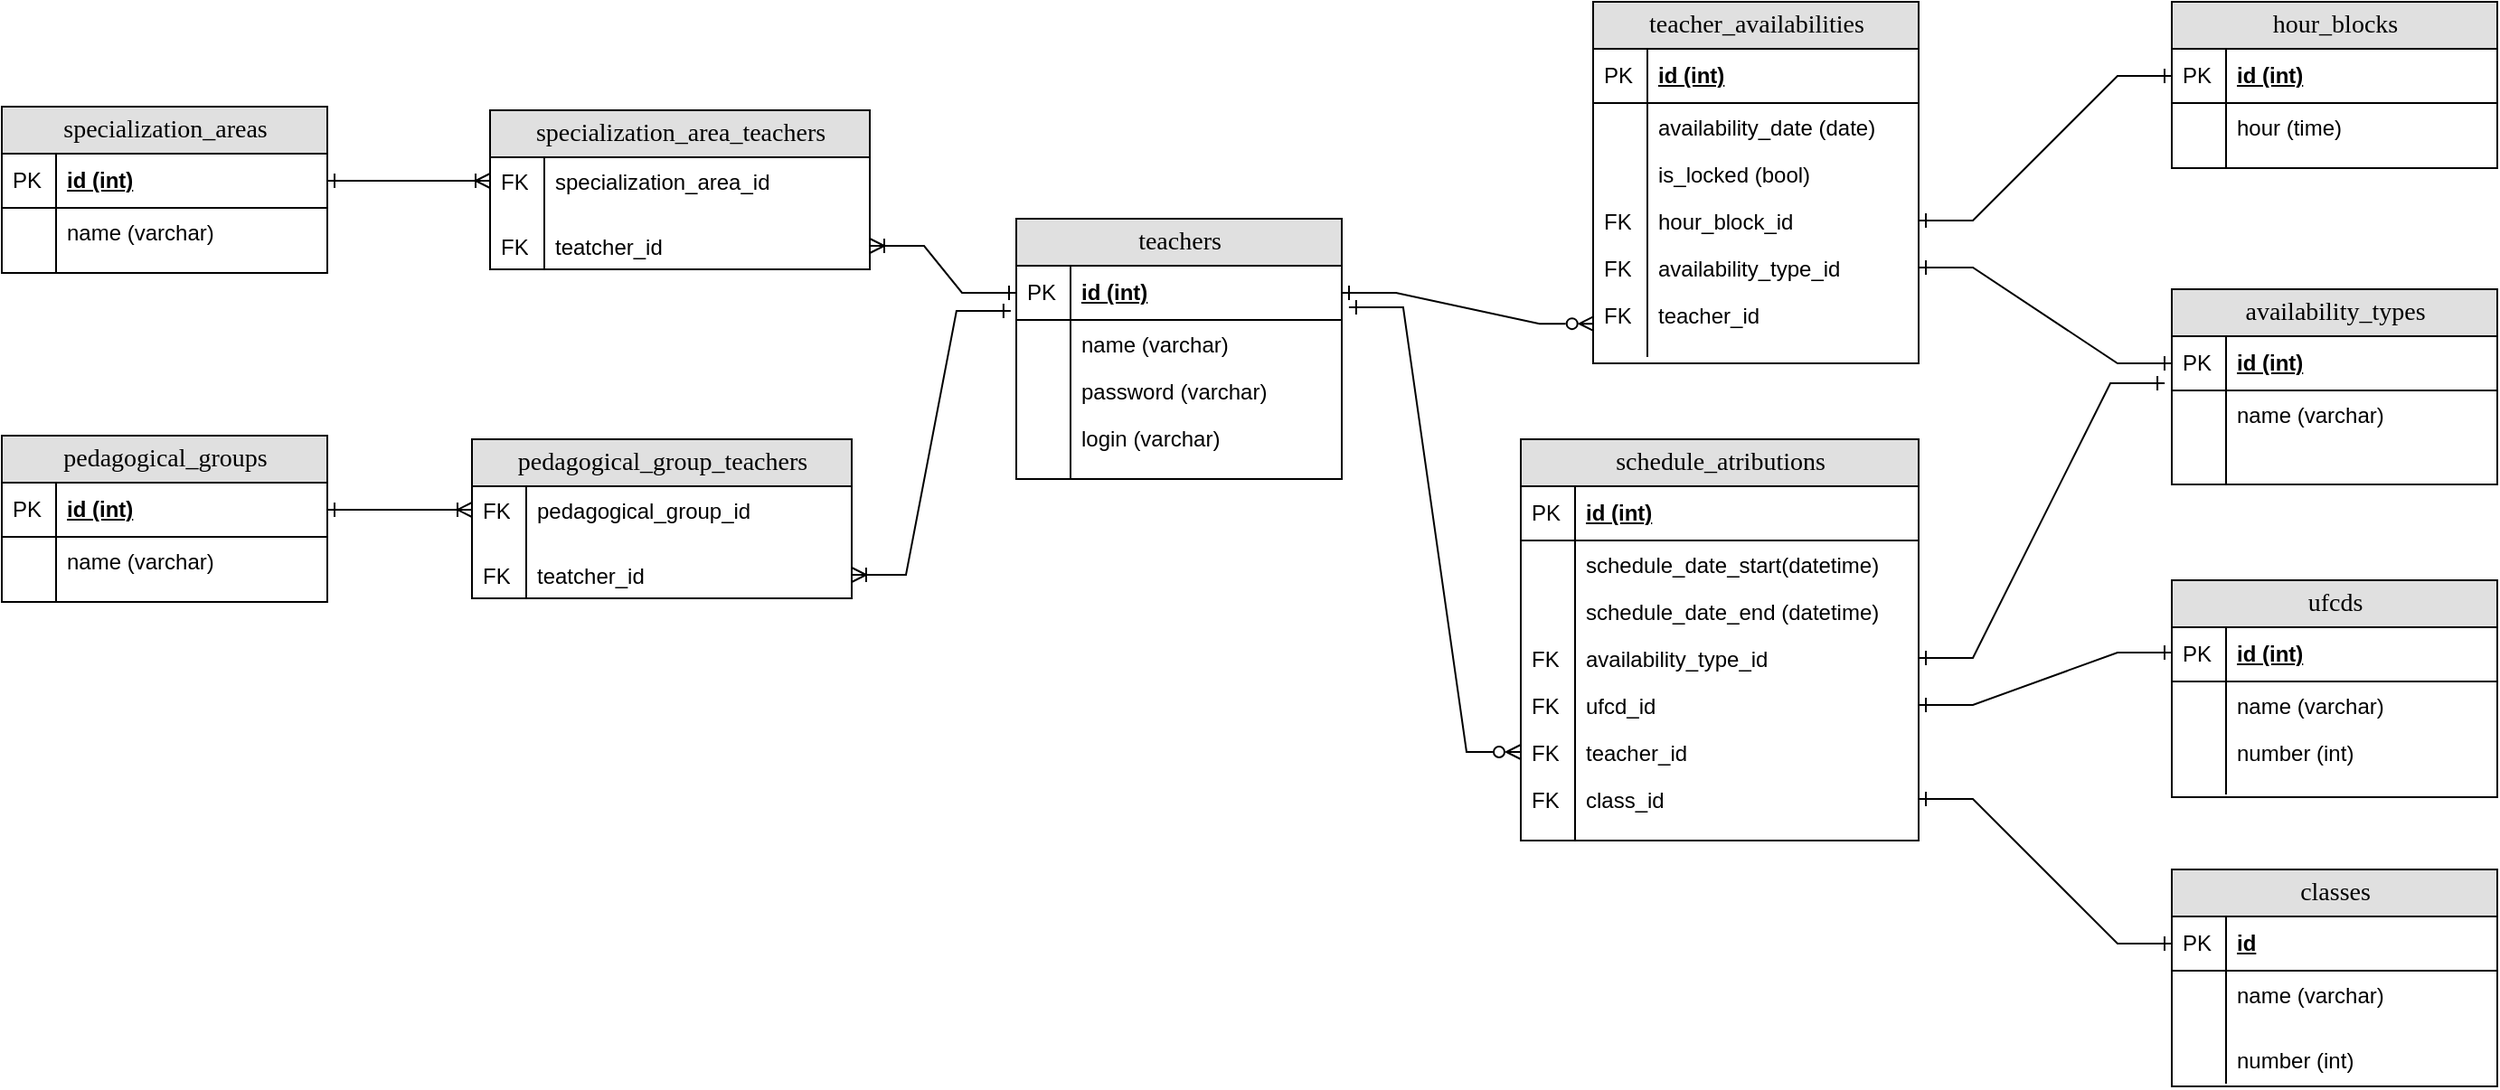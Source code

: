 <mxfile version="21.6.6" type="device">
  <diagram name="Page-1" id="e56a1550-8fbb-45ad-956c-1786394a9013">
    <mxGraphModel dx="1690" dy="921" grid="1" gridSize="10" guides="1" tooltips="1" connect="1" arrows="1" fold="1" page="1" pageScale="1" pageWidth="1100" pageHeight="850" background="none" math="0" shadow="0">
      <root>
        <mxCell id="0" />
        <mxCell id="1" parent="0" />
        <mxCell id="2e49270ec7c68f3f-80" value="teachers" style="swimlane;html=1;fontStyle=0;childLayout=stackLayout;horizontal=1;startSize=26;fillColor=#e0e0e0;horizontalStack=0;resizeParent=1;resizeLast=0;collapsible=1;marginBottom=0;swimlaneFillColor=#ffffff;align=center;rounded=0;shadow=0;comic=0;labelBackgroundColor=none;strokeWidth=1;fontFamily=Verdana;fontSize=14" parent="1" vertex="1">
          <mxGeometry x="601" y="160" width="180" height="144" as="geometry" />
        </mxCell>
        <mxCell id="2e49270ec7c68f3f-81" value="id  (int)" style="shape=partialRectangle;top=0;left=0;right=0;bottom=1;html=1;align=left;verticalAlign=middle;fillColor=none;spacingLeft=34;spacingRight=4;whiteSpace=wrap;overflow=hidden;rotatable=0;points=[[0,0.5],[1,0.5]];portConstraint=eastwest;dropTarget=0;fontStyle=5;" parent="2e49270ec7c68f3f-80" vertex="1">
          <mxGeometry y="26" width="180" height="30" as="geometry" />
        </mxCell>
        <mxCell id="2e49270ec7c68f3f-82" value="PK" style="shape=partialRectangle;top=0;left=0;bottom=0;html=1;fillColor=none;align=left;verticalAlign=middle;spacingLeft=4;spacingRight=4;whiteSpace=wrap;overflow=hidden;rotatable=0;points=[];portConstraint=eastwest;part=1;" parent="2e49270ec7c68f3f-81" vertex="1" connectable="0">
          <mxGeometry width="30" height="30" as="geometry" />
        </mxCell>
        <mxCell id="2e49270ec7c68f3f-83" value="name (varchar)" style="shape=partialRectangle;top=0;left=0;right=0;bottom=0;html=1;align=left;verticalAlign=top;fillColor=none;spacingLeft=34;spacingRight=4;whiteSpace=wrap;overflow=hidden;rotatable=0;points=[[0,0.5],[1,0.5]];portConstraint=eastwest;dropTarget=0;" parent="2e49270ec7c68f3f-80" vertex="1">
          <mxGeometry y="56" width="180" height="26" as="geometry" />
        </mxCell>
        <mxCell id="2e49270ec7c68f3f-84" value="" style="shape=partialRectangle;top=0;left=0;bottom=0;html=1;fillColor=none;align=left;verticalAlign=top;spacingLeft=4;spacingRight=4;whiteSpace=wrap;overflow=hidden;rotatable=0;points=[];portConstraint=eastwest;part=1;" parent="2e49270ec7c68f3f-83" vertex="1" connectable="0">
          <mxGeometry width="30" height="26" as="geometry" />
        </mxCell>
        <mxCell id="g3apoFvh84sOGvdVIPCL-2" value="password (varchar)" style="shape=partialRectangle;top=0;left=0;right=0;bottom=0;html=1;align=left;verticalAlign=top;fillColor=none;spacingLeft=34;spacingRight=4;whiteSpace=wrap;overflow=hidden;rotatable=0;points=[[0,0.5],[1,0.5]];portConstraint=eastwest;dropTarget=0;" parent="2e49270ec7c68f3f-80" vertex="1">
          <mxGeometry y="82" width="180" height="26" as="geometry" />
        </mxCell>
        <mxCell id="g3apoFvh84sOGvdVIPCL-3" value="" style="shape=partialRectangle;top=0;left=0;bottom=0;html=1;fillColor=none;align=left;verticalAlign=top;spacingLeft=4;spacingRight=4;whiteSpace=wrap;overflow=hidden;rotatable=0;points=[];portConstraint=eastwest;part=1;" parent="g3apoFvh84sOGvdVIPCL-2" vertex="1" connectable="0">
          <mxGeometry width="30" height="26" as="geometry" />
        </mxCell>
        <mxCell id="g3apoFvh84sOGvdVIPCL-47" value="login (varchar)" style="shape=partialRectangle;top=0;left=0;right=0;bottom=0;html=1;align=left;verticalAlign=top;fillColor=none;spacingLeft=34;spacingRight=4;whiteSpace=wrap;overflow=hidden;rotatable=0;points=[[0,0.5],[1,0.5]];portConstraint=eastwest;dropTarget=0;" parent="2e49270ec7c68f3f-80" vertex="1">
          <mxGeometry y="108" width="180" height="26" as="geometry" />
        </mxCell>
        <mxCell id="g3apoFvh84sOGvdVIPCL-48" value="" style="shape=partialRectangle;top=0;left=0;bottom=0;html=1;fillColor=none;align=left;verticalAlign=top;spacingLeft=4;spacingRight=4;whiteSpace=wrap;overflow=hidden;rotatable=0;points=[];portConstraint=eastwest;part=1;" parent="g3apoFvh84sOGvdVIPCL-47" vertex="1" connectable="0">
          <mxGeometry width="30" height="26" as="geometry" />
        </mxCell>
        <mxCell id="2e49270ec7c68f3f-89" value="" style="shape=partialRectangle;top=0;left=0;right=0;bottom=0;html=1;align=left;verticalAlign=top;fillColor=none;spacingLeft=34;spacingRight=4;whiteSpace=wrap;overflow=hidden;rotatable=0;points=[[0,0.5],[1,0.5]];portConstraint=eastwest;dropTarget=0;" parent="2e49270ec7c68f3f-80" vertex="1">
          <mxGeometry y="134" width="180" height="10" as="geometry" />
        </mxCell>
        <mxCell id="2e49270ec7c68f3f-90" value="" style="shape=partialRectangle;top=0;left=0;bottom=0;html=1;fillColor=none;align=left;verticalAlign=top;spacingLeft=4;spacingRight=4;whiteSpace=wrap;overflow=hidden;rotatable=0;points=[];portConstraint=eastwest;part=1;" parent="2e49270ec7c68f3f-89" vertex="1" connectable="0">
          <mxGeometry width="30" height="10" as="geometry" />
        </mxCell>
        <mxCell id="g3apoFvh84sOGvdVIPCL-6" value="specialization_areas" style="swimlane;html=1;fontStyle=0;childLayout=stackLayout;horizontal=1;startSize=26;fillColor=#e0e0e0;horizontalStack=0;resizeParent=1;resizeLast=0;collapsible=1;marginBottom=0;swimlaneFillColor=#ffffff;align=center;rounded=0;shadow=0;comic=0;labelBackgroundColor=none;strokeWidth=1;fontFamily=Verdana;fontSize=14" parent="1" vertex="1">
          <mxGeometry x="40" y="98" width="180" height="92" as="geometry" />
        </mxCell>
        <mxCell id="g3apoFvh84sOGvdVIPCL-7" value="id (int)" style="shape=partialRectangle;top=0;left=0;right=0;bottom=1;html=1;align=left;verticalAlign=middle;fillColor=none;spacingLeft=34;spacingRight=4;whiteSpace=wrap;overflow=hidden;rotatable=0;points=[[0,0.5],[1,0.5]];portConstraint=eastwest;dropTarget=0;fontStyle=5;" parent="g3apoFvh84sOGvdVIPCL-6" vertex="1">
          <mxGeometry y="26" width="180" height="30" as="geometry" />
        </mxCell>
        <mxCell id="g3apoFvh84sOGvdVIPCL-8" value="PK" style="shape=partialRectangle;top=0;left=0;bottom=0;html=1;fillColor=none;align=left;verticalAlign=middle;spacingLeft=4;spacingRight=4;whiteSpace=wrap;overflow=hidden;rotatable=0;points=[];portConstraint=eastwest;part=1;" parent="g3apoFvh84sOGvdVIPCL-7" vertex="1" connectable="0">
          <mxGeometry width="30" height="30" as="geometry" />
        </mxCell>
        <mxCell id="g3apoFvh84sOGvdVIPCL-9" value="name (varchar)" style="shape=partialRectangle;top=0;left=0;right=0;bottom=0;html=1;align=left;verticalAlign=top;fillColor=none;spacingLeft=34;spacingRight=4;whiteSpace=wrap;overflow=hidden;rotatable=0;points=[[0,0.5],[1,0.5]];portConstraint=eastwest;dropTarget=0;" parent="g3apoFvh84sOGvdVIPCL-6" vertex="1">
          <mxGeometry y="56" width="180" height="26" as="geometry" />
        </mxCell>
        <mxCell id="g3apoFvh84sOGvdVIPCL-10" value="" style="shape=partialRectangle;top=0;left=0;bottom=0;html=1;fillColor=none;align=left;verticalAlign=top;spacingLeft=4;spacingRight=4;whiteSpace=wrap;overflow=hidden;rotatable=0;points=[];portConstraint=eastwest;part=1;" parent="g3apoFvh84sOGvdVIPCL-9" vertex="1" connectable="0">
          <mxGeometry width="30" height="26" as="geometry" />
        </mxCell>
        <mxCell id="g3apoFvh84sOGvdVIPCL-19" value="" style="shape=partialRectangle;top=0;left=0;right=0;bottom=0;html=1;align=left;verticalAlign=top;fillColor=none;spacingLeft=34;spacingRight=4;whiteSpace=wrap;overflow=hidden;rotatable=0;points=[[0,0.5],[1,0.5]];portConstraint=eastwest;dropTarget=0;" parent="g3apoFvh84sOGvdVIPCL-6" vertex="1">
          <mxGeometry y="82" width="180" height="10" as="geometry" />
        </mxCell>
        <mxCell id="g3apoFvh84sOGvdVIPCL-20" value="" style="shape=partialRectangle;top=0;left=0;bottom=0;html=1;fillColor=none;align=left;verticalAlign=top;spacingLeft=4;spacingRight=4;whiteSpace=wrap;overflow=hidden;rotatable=0;points=[];portConstraint=eastwest;part=1;" parent="g3apoFvh84sOGvdVIPCL-19" vertex="1" connectable="0">
          <mxGeometry width="30" height="10" as="geometry" />
        </mxCell>
        <mxCell id="g3apoFvh84sOGvdVIPCL-21" value="pedagogical_groups" style="swimlane;html=1;fontStyle=0;childLayout=stackLayout;horizontal=1;startSize=26;fillColor=#e0e0e0;horizontalStack=0;resizeParent=1;resizeLast=0;collapsible=1;marginBottom=0;swimlaneFillColor=#ffffff;align=center;rounded=0;shadow=0;comic=0;labelBackgroundColor=none;strokeWidth=1;fontFamily=Verdana;fontSize=14" parent="1" vertex="1">
          <mxGeometry x="40" y="280" width="180" height="92" as="geometry" />
        </mxCell>
        <mxCell id="JvQo9l5XibrBNOAun_qh-8" value="id (int)" style="shape=partialRectangle;top=0;left=0;right=0;bottom=1;html=1;align=left;verticalAlign=middle;fillColor=none;spacingLeft=34;spacingRight=4;whiteSpace=wrap;overflow=hidden;rotatable=0;points=[[0,0.5],[1,0.5]];portConstraint=eastwest;dropTarget=0;fontStyle=5;" vertex="1" parent="g3apoFvh84sOGvdVIPCL-21">
          <mxGeometry y="26" width="180" height="30" as="geometry" />
        </mxCell>
        <mxCell id="JvQo9l5XibrBNOAun_qh-9" value="PK" style="shape=partialRectangle;top=0;left=0;bottom=0;html=1;fillColor=none;align=left;verticalAlign=middle;spacingLeft=4;spacingRight=4;whiteSpace=wrap;overflow=hidden;rotatable=0;points=[];portConstraint=eastwest;part=1;" vertex="1" connectable="0" parent="JvQo9l5XibrBNOAun_qh-8">
          <mxGeometry width="30" height="30" as="geometry" />
        </mxCell>
        <mxCell id="g3apoFvh84sOGvdVIPCL-24" value="name (varchar)" style="shape=partialRectangle;top=0;left=0;right=0;bottom=0;html=1;align=left;verticalAlign=top;fillColor=none;spacingLeft=34;spacingRight=4;whiteSpace=wrap;overflow=hidden;rotatable=0;points=[[0,0.5],[1,0.5]];portConstraint=eastwest;dropTarget=0;" parent="g3apoFvh84sOGvdVIPCL-21" vertex="1">
          <mxGeometry y="56" width="180" height="26" as="geometry" />
        </mxCell>
        <mxCell id="g3apoFvh84sOGvdVIPCL-25" value="" style="shape=partialRectangle;top=0;left=0;bottom=0;html=1;fillColor=none;align=left;verticalAlign=top;spacingLeft=4;spacingRight=4;whiteSpace=wrap;overflow=hidden;rotatable=0;points=[];portConstraint=eastwest;part=1;" parent="g3apoFvh84sOGvdVIPCL-24" vertex="1" connectable="0">
          <mxGeometry width="30" height="26" as="geometry" />
        </mxCell>
        <mxCell id="g3apoFvh84sOGvdVIPCL-26" value="" style="shape=partialRectangle;top=0;left=0;right=0;bottom=0;html=1;align=left;verticalAlign=top;fillColor=none;spacingLeft=34;spacingRight=4;whiteSpace=wrap;overflow=hidden;rotatable=0;points=[[0,0.5],[1,0.5]];portConstraint=eastwest;dropTarget=0;" parent="g3apoFvh84sOGvdVIPCL-21" vertex="1">
          <mxGeometry y="82" width="180" height="10" as="geometry" />
        </mxCell>
        <mxCell id="g3apoFvh84sOGvdVIPCL-27" value="" style="shape=partialRectangle;top=0;left=0;bottom=0;html=1;fillColor=none;align=left;verticalAlign=top;spacingLeft=4;spacingRight=4;whiteSpace=wrap;overflow=hidden;rotatable=0;points=[];portConstraint=eastwest;part=1;" parent="g3apoFvh84sOGvdVIPCL-26" vertex="1" connectable="0">
          <mxGeometry width="30" height="10" as="geometry" />
        </mxCell>
        <mxCell id="g3apoFvh84sOGvdVIPCL-28" value="&lt;div&gt;specialization_area_teachers&lt;/div&gt;" style="swimlane;html=1;fontStyle=0;childLayout=stackLayout;horizontal=1;startSize=26;fillColor=#e0e0e0;horizontalStack=0;resizeParent=1;resizeLast=0;collapsible=1;marginBottom=0;swimlaneFillColor=#ffffff;align=center;rounded=0;shadow=0;comic=0;labelBackgroundColor=none;strokeWidth=1;fontFamily=Verdana;fontSize=14" parent="1" vertex="1">
          <mxGeometry x="310" y="100" width="210" height="88" as="geometry" />
        </mxCell>
        <mxCell id="g3apoFvh84sOGvdVIPCL-31" value="specialization_area_id" style="shape=partialRectangle;top=0;left=0;right=0;bottom=0;html=1;align=left;verticalAlign=top;fillColor=none;spacingLeft=34;spacingRight=4;whiteSpace=wrap;overflow=hidden;rotatable=0;points=[[0,0.5],[1,0.5]];portConstraint=eastwest;dropTarget=0;" parent="g3apoFvh84sOGvdVIPCL-28" vertex="1">
          <mxGeometry y="26" width="210" height="26" as="geometry" />
        </mxCell>
        <mxCell id="g3apoFvh84sOGvdVIPCL-32" value="FK" style="shape=partialRectangle;top=0;left=0;bottom=0;html=1;fillColor=none;align=left;verticalAlign=top;spacingLeft=4;spacingRight=4;whiteSpace=wrap;overflow=hidden;rotatable=0;points=[];portConstraint=eastwest;part=1;" parent="g3apoFvh84sOGvdVIPCL-31" vertex="1" connectable="0">
          <mxGeometry width="30" height="26" as="geometry" />
        </mxCell>
        <mxCell id="g3apoFvh84sOGvdVIPCL-33" value="" style="shape=partialRectangle;top=0;left=0;right=0;bottom=0;html=1;align=left;verticalAlign=top;fillColor=none;spacingLeft=34;spacingRight=4;whiteSpace=wrap;overflow=hidden;rotatable=0;points=[[0,0.5],[1,0.5]];portConstraint=eastwest;dropTarget=0;" parent="g3apoFvh84sOGvdVIPCL-28" vertex="1">
          <mxGeometry y="52" width="210" height="10" as="geometry" />
        </mxCell>
        <mxCell id="g3apoFvh84sOGvdVIPCL-34" value="" style="shape=partialRectangle;top=0;left=0;bottom=0;html=1;fillColor=none;align=left;verticalAlign=top;spacingLeft=4;spacingRight=4;whiteSpace=wrap;overflow=hidden;rotatable=0;points=[];portConstraint=eastwest;part=1;" parent="g3apoFvh84sOGvdVIPCL-33" vertex="1" connectable="0">
          <mxGeometry width="30" height="10" as="geometry" />
        </mxCell>
        <mxCell id="g3apoFvh84sOGvdVIPCL-35" value="teatcher_id" style="shape=partialRectangle;top=0;left=0;right=0;bottom=0;html=1;align=left;verticalAlign=top;fillColor=none;spacingLeft=34;spacingRight=4;whiteSpace=wrap;overflow=hidden;rotatable=0;points=[[0,0.5],[1,0.5]];portConstraint=eastwest;dropTarget=0;" parent="g3apoFvh84sOGvdVIPCL-28" vertex="1">
          <mxGeometry y="62" width="210" height="26" as="geometry" />
        </mxCell>
        <mxCell id="g3apoFvh84sOGvdVIPCL-36" value="FK" style="shape=partialRectangle;top=0;left=0;bottom=0;html=1;fillColor=none;align=left;verticalAlign=top;spacingLeft=4;spacingRight=4;whiteSpace=wrap;overflow=hidden;rotatable=0;points=[];portConstraint=eastwest;part=1;" parent="g3apoFvh84sOGvdVIPCL-35" vertex="1" connectable="0">
          <mxGeometry width="30" height="26" as="geometry" />
        </mxCell>
        <mxCell id="g3apoFvh84sOGvdVIPCL-37" value="pedagogical_group_teachers" style="swimlane;html=1;fontStyle=0;childLayout=stackLayout;horizontal=1;startSize=26;fillColor=#e0e0e0;horizontalStack=0;resizeParent=1;resizeLast=0;collapsible=1;marginBottom=0;swimlaneFillColor=#ffffff;align=center;rounded=0;shadow=0;comic=0;labelBackgroundColor=none;strokeWidth=1;fontFamily=Verdana;fontSize=14" parent="1" vertex="1">
          <mxGeometry x="300" y="282" width="210" height="88" as="geometry" />
        </mxCell>
        <mxCell id="g3apoFvh84sOGvdVIPCL-38" value="pedagogical_group_id" style="shape=partialRectangle;top=0;left=0;right=0;bottom=0;html=1;align=left;verticalAlign=top;fillColor=none;spacingLeft=34;spacingRight=4;whiteSpace=wrap;overflow=hidden;rotatable=0;points=[[0,0.5],[1,0.5]];portConstraint=eastwest;dropTarget=0;" parent="g3apoFvh84sOGvdVIPCL-37" vertex="1">
          <mxGeometry y="26" width="210" height="26" as="geometry" />
        </mxCell>
        <mxCell id="g3apoFvh84sOGvdVIPCL-39" value="FK" style="shape=partialRectangle;top=0;left=0;bottom=0;html=1;fillColor=none;align=left;verticalAlign=top;spacingLeft=4;spacingRight=4;whiteSpace=wrap;overflow=hidden;rotatable=0;points=[];portConstraint=eastwest;part=1;" parent="g3apoFvh84sOGvdVIPCL-38" vertex="1" connectable="0">
          <mxGeometry width="30" height="26" as="geometry" />
        </mxCell>
        <mxCell id="g3apoFvh84sOGvdVIPCL-40" value="" style="shape=partialRectangle;top=0;left=0;right=0;bottom=0;html=1;align=left;verticalAlign=top;fillColor=none;spacingLeft=34;spacingRight=4;whiteSpace=wrap;overflow=hidden;rotatable=0;points=[[0,0.5],[1,0.5]];portConstraint=eastwest;dropTarget=0;" parent="g3apoFvh84sOGvdVIPCL-37" vertex="1">
          <mxGeometry y="52" width="210" height="10" as="geometry" />
        </mxCell>
        <mxCell id="g3apoFvh84sOGvdVIPCL-41" value="" style="shape=partialRectangle;top=0;left=0;bottom=0;html=1;fillColor=none;align=left;verticalAlign=top;spacingLeft=4;spacingRight=4;whiteSpace=wrap;overflow=hidden;rotatable=0;points=[];portConstraint=eastwest;part=1;" parent="g3apoFvh84sOGvdVIPCL-40" vertex="1" connectable="0">
          <mxGeometry width="30" height="10" as="geometry" />
        </mxCell>
        <mxCell id="g3apoFvh84sOGvdVIPCL-42" value="teatcher_id" style="shape=partialRectangle;top=0;left=0;right=0;bottom=0;html=1;align=left;verticalAlign=top;fillColor=none;spacingLeft=34;spacingRight=4;whiteSpace=wrap;overflow=hidden;rotatable=0;points=[[0,0.5],[1,0.5]];portConstraint=eastwest;dropTarget=0;" parent="g3apoFvh84sOGvdVIPCL-37" vertex="1">
          <mxGeometry y="62" width="210" height="26" as="geometry" />
        </mxCell>
        <mxCell id="g3apoFvh84sOGvdVIPCL-43" value="FK" style="shape=partialRectangle;top=0;left=0;bottom=0;html=1;fillColor=none;align=left;verticalAlign=top;spacingLeft=4;spacingRight=4;whiteSpace=wrap;overflow=hidden;rotatable=0;points=[];portConstraint=eastwest;part=1;" parent="g3apoFvh84sOGvdVIPCL-42" vertex="1" connectable="0">
          <mxGeometry width="30" height="26" as="geometry" />
        </mxCell>
        <mxCell id="g3apoFvh84sOGvdVIPCL-46" value="" style="edgeStyle=entityRelationEdgeStyle;fontSize=12;html=1;endArrow=ERoneToMany;startArrow=ERone;rounded=0;entryX=1;entryY=0.5;entryDx=0;entryDy=0;startFill=0;exitX=0;exitY=0.5;exitDx=0;exitDy=0;" parent="1" source="2e49270ec7c68f3f-81" target="g3apoFvh84sOGvdVIPCL-35" edge="1">
          <mxGeometry width="100" height="100" relative="1" as="geometry">
            <mxPoint x="510" y="220" as="sourcePoint" />
            <mxPoint x="510" y="290" as="targetPoint" />
          </mxGeometry>
        </mxCell>
        <mxCell id="g3apoFvh84sOGvdVIPCL-49" value="" style="edgeStyle=entityRelationEdgeStyle;fontSize=12;html=1;endArrow=ERoneToMany;startArrow=ERone;rounded=0;entryX=1;entryY=0.5;entryDx=0;entryDy=0;startFill=0;exitX=-0.017;exitY=0.833;exitDx=0;exitDy=0;exitPerimeter=0;" parent="1" source="2e49270ec7c68f3f-81" target="g3apoFvh84sOGvdVIPCL-42" edge="1">
          <mxGeometry width="100" height="100" relative="1" as="geometry">
            <mxPoint x="530" y="220" as="sourcePoint" />
            <mxPoint x="510" y="232" as="targetPoint" />
          </mxGeometry>
        </mxCell>
        <mxCell id="g3apoFvh84sOGvdVIPCL-52" value="" style="edgeStyle=entityRelationEdgeStyle;fontSize=12;html=1;endArrow=ERoneToMany;startArrow=ERone;rounded=0;exitX=1;exitY=0.5;exitDx=0;exitDy=0;startFill=0;entryX=0;entryY=0.5;entryDx=0;entryDy=0;" parent="1" source="g3apoFvh84sOGvdVIPCL-7" target="g3apoFvh84sOGvdVIPCL-31" edge="1">
          <mxGeometry width="100" height="100" relative="1" as="geometry">
            <mxPoint x="200" y="240" as="sourcePoint" />
            <mxPoint x="300" y="140" as="targetPoint" />
          </mxGeometry>
        </mxCell>
        <mxCell id="g3apoFvh84sOGvdVIPCL-53" value="" style="edgeStyle=entityRelationEdgeStyle;fontSize=12;html=1;endArrow=ERoneToMany;startArrow=ERone;rounded=0;startFill=0;entryX=0;entryY=0.5;entryDx=0;entryDy=0;exitX=1;exitY=0.5;exitDx=0;exitDy=0;" parent="1" target="g3apoFvh84sOGvdVIPCL-38" edge="1">
          <mxGeometry width="100" height="100" relative="1" as="geometry">
            <mxPoint x="220" y="321" as="sourcePoint" />
            <mxPoint x="300" y="321" as="targetPoint" />
          </mxGeometry>
        </mxCell>
        <mxCell id="g3apoFvh84sOGvdVIPCL-54" value="teacher_availabilities" style="swimlane;html=1;fontStyle=0;childLayout=stackLayout;horizontal=1;startSize=26;fillColor=#e0e0e0;horizontalStack=0;resizeParent=1;resizeLast=0;collapsible=1;marginBottom=0;swimlaneFillColor=#ffffff;align=center;rounded=0;shadow=0;comic=0;labelBackgroundColor=none;strokeWidth=1;fontFamily=Verdana;fontSize=14" parent="1" vertex="1">
          <mxGeometry x="920" y="40" width="180" height="200" as="geometry" />
        </mxCell>
        <mxCell id="g3apoFvh84sOGvdVIPCL-55" value="id (int)" style="shape=partialRectangle;top=0;left=0;right=0;bottom=1;html=1;align=left;verticalAlign=middle;fillColor=none;spacingLeft=34;spacingRight=4;whiteSpace=wrap;overflow=hidden;rotatable=0;points=[[0,0.5],[1,0.5]];portConstraint=eastwest;dropTarget=0;fontStyle=5;" parent="g3apoFvh84sOGvdVIPCL-54" vertex="1">
          <mxGeometry y="26" width="180" height="30" as="geometry" />
        </mxCell>
        <mxCell id="g3apoFvh84sOGvdVIPCL-56" value="PK" style="shape=partialRectangle;top=0;left=0;bottom=0;html=1;fillColor=none;align=left;verticalAlign=middle;spacingLeft=4;spacingRight=4;whiteSpace=wrap;overflow=hidden;rotatable=0;points=[];portConstraint=eastwest;part=1;" parent="g3apoFvh84sOGvdVIPCL-55" vertex="1" connectable="0">
          <mxGeometry width="30" height="30" as="geometry" />
        </mxCell>
        <mxCell id="g3apoFvh84sOGvdVIPCL-57" value="availability_date (date)" style="shape=partialRectangle;top=0;left=0;right=0;bottom=0;html=1;align=left;verticalAlign=top;fillColor=none;spacingLeft=34;spacingRight=4;whiteSpace=wrap;overflow=hidden;rotatable=0;points=[[0,0.5],[1,0.5]];portConstraint=eastwest;dropTarget=0;" parent="g3apoFvh84sOGvdVIPCL-54" vertex="1">
          <mxGeometry y="56" width="180" height="26" as="geometry" />
        </mxCell>
        <mxCell id="g3apoFvh84sOGvdVIPCL-58" value="" style="shape=partialRectangle;top=0;left=0;bottom=0;html=1;fillColor=none;align=left;verticalAlign=top;spacingLeft=4;spacingRight=4;whiteSpace=wrap;overflow=hidden;rotatable=0;points=[];portConstraint=eastwest;part=1;" parent="g3apoFvh84sOGvdVIPCL-57" vertex="1" connectable="0">
          <mxGeometry width="30" height="26" as="geometry" />
        </mxCell>
        <mxCell id="g3apoFvh84sOGvdVIPCL-61" value="is_locked (bool)" style="shape=partialRectangle;top=0;left=0;right=0;bottom=0;html=1;align=left;verticalAlign=top;fillColor=none;spacingLeft=34;spacingRight=4;whiteSpace=wrap;overflow=hidden;rotatable=0;points=[[0,0.5],[1,0.5]];portConstraint=eastwest;dropTarget=0;" parent="g3apoFvh84sOGvdVIPCL-54" vertex="1">
          <mxGeometry y="82" width="180" height="26" as="geometry" />
        </mxCell>
        <mxCell id="g3apoFvh84sOGvdVIPCL-62" value="" style="shape=partialRectangle;top=0;left=0;bottom=0;html=1;fillColor=none;align=left;verticalAlign=top;spacingLeft=4;spacingRight=4;whiteSpace=wrap;overflow=hidden;rotatable=0;points=[];portConstraint=eastwest;part=1;" parent="g3apoFvh84sOGvdVIPCL-61" vertex="1" connectable="0">
          <mxGeometry width="30" height="26" as="geometry" />
        </mxCell>
        <mxCell id="g3apoFvh84sOGvdVIPCL-63" value="hour_block_id" style="shape=partialRectangle;top=0;left=0;right=0;bottom=0;html=1;align=left;verticalAlign=top;fillColor=none;spacingLeft=34;spacingRight=4;whiteSpace=wrap;overflow=hidden;rotatable=0;points=[[0,0.5],[1,0.5]];portConstraint=eastwest;dropTarget=0;" parent="g3apoFvh84sOGvdVIPCL-54" vertex="1">
          <mxGeometry y="108" width="180" height="26" as="geometry" />
        </mxCell>
        <mxCell id="g3apoFvh84sOGvdVIPCL-64" value="FK" style="shape=partialRectangle;top=0;left=0;bottom=0;html=1;fillColor=none;align=left;verticalAlign=top;spacingLeft=4;spacingRight=4;whiteSpace=wrap;overflow=hidden;rotatable=0;points=[];portConstraint=eastwest;part=1;" parent="g3apoFvh84sOGvdVIPCL-63" vertex="1" connectable="0">
          <mxGeometry width="30" height="26" as="geometry" />
        </mxCell>
        <mxCell id="Qy9XHoi7N5_Tqi6V0WGT-3" value="availability_type_id" style="shape=partialRectangle;top=0;left=0;right=0;bottom=0;html=1;align=left;verticalAlign=top;fillColor=none;spacingLeft=34;spacingRight=4;whiteSpace=wrap;overflow=hidden;rotatable=0;points=[[0,0.5],[1,0.5]];portConstraint=eastwest;dropTarget=0;" parent="g3apoFvh84sOGvdVIPCL-54" vertex="1">
          <mxGeometry y="134" width="180" height="26" as="geometry" />
        </mxCell>
        <mxCell id="Qy9XHoi7N5_Tqi6V0WGT-4" value="FK" style="shape=partialRectangle;top=0;left=0;bottom=0;html=1;fillColor=none;align=left;verticalAlign=top;spacingLeft=4;spacingRight=4;whiteSpace=wrap;overflow=hidden;rotatable=0;points=[];portConstraint=eastwest;part=1;" parent="Qy9XHoi7N5_Tqi6V0WGT-3" vertex="1" connectable="0">
          <mxGeometry width="30" height="26" as="geometry" />
        </mxCell>
        <mxCell id="Qy9XHoi7N5_Tqi6V0WGT-5" value="teacher_id" style="shape=partialRectangle;top=0;left=0;right=0;bottom=0;html=1;align=left;verticalAlign=top;fillColor=none;spacingLeft=34;spacingRight=4;whiteSpace=wrap;overflow=hidden;rotatable=0;points=[[0,0.5],[1,0.5]];portConstraint=eastwest;dropTarget=0;" parent="g3apoFvh84sOGvdVIPCL-54" vertex="1">
          <mxGeometry y="160" width="180" height="26" as="geometry" />
        </mxCell>
        <mxCell id="Qy9XHoi7N5_Tqi6V0WGT-6" value="FK" style="shape=partialRectangle;top=0;left=0;bottom=0;html=1;fillColor=none;align=left;verticalAlign=top;spacingLeft=4;spacingRight=4;whiteSpace=wrap;overflow=hidden;rotatable=0;points=[];portConstraint=eastwest;part=1;" parent="Qy9XHoi7N5_Tqi6V0WGT-5" vertex="1" connectable="0">
          <mxGeometry width="30" height="26" as="geometry" />
        </mxCell>
        <mxCell id="g3apoFvh84sOGvdVIPCL-65" value="" style="shape=partialRectangle;top=0;left=0;right=0;bottom=0;html=1;align=left;verticalAlign=top;fillColor=none;spacingLeft=34;spacingRight=4;whiteSpace=wrap;overflow=hidden;rotatable=0;points=[[0,0.5],[1,0.5]];portConstraint=eastwest;dropTarget=0;" parent="g3apoFvh84sOGvdVIPCL-54" vertex="1">
          <mxGeometry y="186" width="180" height="10" as="geometry" />
        </mxCell>
        <mxCell id="g3apoFvh84sOGvdVIPCL-66" value="" style="shape=partialRectangle;top=0;left=0;bottom=0;html=1;fillColor=none;align=left;verticalAlign=top;spacingLeft=4;spacingRight=4;whiteSpace=wrap;overflow=hidden;rotatable=0;points=[];portConstraint=eastwest;part=1;" parent="g3apoFvh84sOGvdVIPCL-65" vertex="1" connectable="0">
          <mxGeometry width="30" height="10" as="geometry" />
        </mxCell>
        <mxCell id="g3apoFvh84sOGvdVIPCL-67" value="schedule_atributions" style="swimlane;html=1;fontStyle=0;childLayout=stackLayout;horizontal=1;startSize=26;fillColor=#e0e0e0;horizontalStack=0;resizeParent=1;resizeLast=0;collapsible=1;marginBottom=0;swimlaneFillColor=#ffffff;align=center;rounded=0;shadow=0;comic=0;labelBackgroundColor=none;strokeWidth=1;fontFamily=Verdana;fontSize=14" parent="1" vertex="1">
          <mxGeometry x="880" y="282" width="220" height="222" as="geometry" />
        </mxCell>
        <mxCell id="g3apoFvh84sOGvdVIPCL-68" value="id (int)" style="shape=partialRectangle;top=0;left=0;right=0;bottom=1;html=1;align=left;verticalAlign=middle;fillColor=none;spacingLeft=34;spacingRight=4;whiteSpace=wrap;overflow=hidden;rotatable=0;points=[[0,0.5],[1,0.5]];portConstraint=eastwest;dropTarget=0;fontStyle=5;" parent="g3apoFvh84sOGvdVIPCL-67" vertex="1">
          <mxGeometry y="26" width="220" height="30" as="geometry" />
        </mxCell>
        <mxCell id="g3apoFvh84sOGvdVIPCL-69" value="PK" style="shape=partialRectangle;top=0;left=0;bottom=0;html=1;fillColor=none;align=left;verticalAlign=middle;spacingLeft=4;spacingRight=4;whiteSpace=wrap;overflow=hidden;rotatable=0;points=[];portConstraint=eastwest;part=1;" parent="g3apoFvh84sOGvdVIPCL-68" vertex="1" connectable="0">
          <mxGeometry width="30" height="30" as="geometry" />
        </mxCell>
        <mxCell id="g3apoFvh84sOGvdVIPCL-70" value="schedule_date_start(datetime)" style="shape=partialRectangle;top=0;left=0;right=0;bottom=0;html=1;align=left;verticalAlign=top;fillColor=none;spacingLeft=34;spacingRight=4;whiteSpace=wrap;overflow=hidden;rotatable=0;points=[[0,0.5],[1,0.5]];portConstraint=eastwest;dropTarget=0;" parent="g3apoFvh84sOGvdVIPCL-67" vertex="1">
          <mxGeometry y="56" width="220" height="26" as="geometry" />
        </mxCell>
        <mxCell id="g3apoFvh84sOGvdVIPCL-71" value="" style="shape=partialRectangle;top=0;left=0;bottom=0;html=1;fillColor=none;align=left;verticalAlign=top;spacingLeft=4;spacingRight=4;whiteSpace=wrap;overflow=hidden;rotatable=0;points=[];portConstraint=eastwest;part=1;" parent="g3apoFvh84sOGvdVIPCL-70" vertex="1" connectable="0">
          <mxGeometry width="30" height="26" as="geometry" />
        </mxCell>
        <mxCell id="JvQo9l5XibrBNOAun_qh-3" value="schedule_date_end (datetime)" style="shape=partialRectangle;top=0;left=0;right=0;bottom=0;html=1;align=left;verticalAlign=top;fillColor=none;spacingLeft=34;spacingRight=4;whiteSpace=wrap;overflow=hidden;rotatable=0;points=[[0,0.5],[1,0.5]];portConstraint=eastwest;dropTarget=0;" vertex="1" parent="g3apoFvh84sOGvdVIPCL-67">
          <mxGeometry y="82" width="220" height="26" as="geometry" />
        </mxCell>
        <mxCell id="JvQo9l5XibrBNOAun_qh-4" value="" style="shape=partialRectangle;top=0;left=0;bottom=0;html=1;fillColor=none;align=left;verticalAlign=top;spacingLeft=4;spacingRight=4;whiteSpace=wrap;overflow=hidden;rotatable=0;points=[];portConstraint=eastwest;part=1;" vertex="1" connectable="0" parent="JvQo9l5XibrBNOAun_qh-3">
          <mxGeometry width="30" height="26" as="geometry" />
        </mxCell>
        <mxCell id="Qy9XHoi7N5_Tqi6V0WGT-8" value="availability_type_id" style="shape=partialRectangle;top=0;left=0;right=0;bottom=0;html=1;align=left;verticalAlign=top;fillColor=none;spacingLeft=34;spacingRight=4;whiteSpace=wrap;overflow=hidden;rotatable=0;points=[[0,0.5],[1,0.5]];portConstraint=eastwest;dropTarget=0;" parent="g3apoFvh84sOGvdVIPCL-67" vertex="1">
          <mxGeometry y="108" width="220" height="26" as="geometry" />
        </mxCell>
        <mxCell id="Qy9XHoi7N5_Tqi6V0WGT-9" value="FK" style="shape=partialRectangle;top=0;left=0;bottom=0;html=1;fillColor=none;align=left;verticalAlign=top;spacingLeft=4;spacingRight=4;whiteSpace=wrap;overflow=hidden;rotatable=0;points=[];portConstraint=eastwest;part=1;" parent="Qy9XHoi7N5_Tqi6V0WGT-8" vertex="1" connectable="0">
          <mxGeometry width="30" height="26" as="geometry" />
        </mxCell>
        <mxCell id="g3apoFvh84sOGvdVIPCL-72" value="ufcd_id" style="shape=partialRectangle;top=0;left=0;right=0;bottom=0;html=1;align=left;verticalAlign=top;fillColor=none;spacingLeft=34;spacingRight=4;whiteSpace=wrap;overflow=hidden;rotatable=0;points=[[0,0.5],[1,0.5]];portConstraint=eastwest;dropTarget=0;" parent="g3apoFvh84sOGvdVIPCL-67" vertex="1">
          <mxGeometry y="134" width="220" height="26" as="geometry" />
        </mxCell>
        <mxCell id="g3apoFvh84sOGvdVIPCL-73" value="FK" style="shape=partialRectangle;top=0;left=0;bottom=0;html=1;fillColor=none;align=left;verticalAlign=top;spacingLeft=4;spacingRight=4;whiteSpace=wrap;overflow=hidden;rotatable=0;points=[];portConstraint=eastwest;part=1;" parent="g3apoFvh84sOGvdVIPCL-72" vertex="1" connectable="0">
          <mxGeometry width="30" height="26" as="geometry" />
        </mxCell>
        <mxCell id="Qy9XHoi7N5_Tqi6V0WGT-12" value="teacher_id" style="shape=partialRectangle;top=0;left=0;right=0;bottom=0;html=1;align=left;verticalAlign=top;fillColor=none;spacingLeft=34;spacingRight=4;whiteSpace=wrap;overflow=hidden;rotatable=0;points=[[0,0.5],[1,0.5]];portConstraint=eastwest;dropTarget=0;" parent="g3apoFvh84sOGvdVIPCL-67" vertex="1">
          <mxGeometry y="160" width="220" height="26" as="geometry" />
        </mxCell>
        <mxCell id="Qy9XHoi7N5_Tqi6V0WGT-13" value="FK" style="shape=partialRectangle;top=0;left=0;bottom=0;html=1;fillColor=none;align=left;verticalAlign=top;spacingLeft=4;spacingRight=4;whiteSpace=wrap;overflow=hidden;rotatable=0;points=[];portConstraint=eastwest;part=1;" parent="Qy9XHoi7N5_Tqi6V0WGT-12" vertex="1" connectable="0">
          <mxGeometry width="30" height="26" as="geometry" />
        </mxCell>
        <mxCell id="g3apoFvh84sOGvdVIPCL-74" value="class_id" style="shape=partialRectangle;top=0;left=0;right=0;bottom=0;html=1;align=left;verticalAlign=top;fillColor=none;spacingLeft=34;spacingRight=4;whiteSpace=wrap;overflow=hidden;rotatable=0;points=[[0,0.5],[1,0.5]];portConstraint=eastwest;dropTarget=0;" parent="g3apoFvh84sOGvdVIPCL-67" vertex="1">
          <mxGeometry y="186" width="220" height="26" as="geometry" />
        </mxCell>
        <mxCell id="g3apoFvh84sOGvdVIPCL-75" value="FK" style="shape=partialRectangle;top=0;left=0;bottom=0;html=1;fillColor=none;align=left;verticalAlign=top;spacingLeft=4;spacingRight=4;whiteSpace=wrap;overflow=hidden;rotatable=0;points=[];portConstraint=eastwest;part=1;" parent="g3apoFvh84sOGvdVIPCL-74" vertex="1" connectable="0">
          <mxGeometry width="30" height="26" as="geometry" />
        </mxCell>
        <mxCell id="g3apoFvh84sOGvdVIPCL-78" value="" style="shape=partialRectangle;top=0;left=0;right=0;bottom=0;html=1;align=left;verticalAlign=top;fillColor=none;spacingLeft=34;spacingRight=4;whiteSpace=wrap;overflow=hidden;rotatable=0;points=[[0,0.5],[1,0.5]];portConstraint=eastwest;dropTarget=0;" parent="g3apoFvh84sOGvdVIPCL-67" vertex="1">
          <mxGeometry y="212" width="220" height="10" as="geometry" />
        </mxCell>
        <mxCell id="g3apoFvh84sOGvdVIPCL-79" value="" style="shape=partialRectangle;top=0;left=0;bottom=0;html=1;fillColor=none;align=left;verticalAlign=top;spacingLeft=4;spacingRight=4;whiteSpace=wrap;overflow=hidden;rotatable=0;points=[];portConstraint=eastwest;part=1;" parent="g3apoFvh84sOGvdVIPCL-78" vertex="1" connectable="0">
          <mxGeometry width="30" height="10" as="geometry" />
        </mxCell>
        <mxCell id="g3apoFvh84sOGvdVIPCL-80" value="availability_types" style="swimlane;html=1;fontStyle=0;childLayout=stackLayout;horizontal=1;startSize=26;fillColor=#e0e0e0;horizontalStack=0;resizeParent=1;resizeLast=0;collapsible=1;marginBottom=0;swimlaneFillColor=#ffffff;align=center;rounded=0;shadow=0;comic=0;labelBackgroundColor=none;strokeWidth=1;fontFamily=Verdana;fontSize=14" parent="1" vertex="1">
          <mxGeometry x="1240" y="199" width="180" height="108" as="geometry" />
        </mxCell>
        <mxCell id="g3apoFvh84sOGvdVIPCL-81" value="id (int)" style="shape=partialRectangle;top=0;left=0;right=0;bottom=1;html=1;align=left;verticalAlign=middle;fillColor=none;spacingLeft=34;spacingRight=4;whiteSpace=wrap;overflow=hidden;rotatable=0;points=[[0,0.5],[1,0.5]];portConstraint=eastwest;dropTarget=0;fontStyle=5;" parent="g3apoFvh84sOGvdVIPCL-80" vertex="1">
          <mxGeometry y="26" width="180" height="30" as="geometry" />
        </mxCell>
        <mxCell id="g3apoFvh84sOGvdVIPCL-82" value="PK" style="shape=partialRectangle;top=0;left=0;bottom=0;html=1;fillColor=none;align=left;verticalAlign=middle;spacingLeft=4;spacingRight=4;whiteSpace=wrap;overflow=hidden;rotatable=0;points=[];portConstraint=eastwest;part=1;" parent="g3apoFvh84sOGvdVIPCL-81" vertex="1" connectable="0">
          <mxGeometry width="30" height="30" as="geometry" />
        </mxCell>
        <mxCell id="g3apoFvh84sOGvdVIPCL-83" value="name (varchar)" style="shape=partialRectangle;top=0;left=0;right=0;bottom=0;html=1;align=left;verticalAlign=top;fillColor=none;spacingLeft=34;spacingRight=4;whiteSpace=wrap;overflow=hidden;rotatable=0;points=[[0,0.5],[1,0.5]];portConstraint=eastwest;dropTarget=0;" parent="g3apoFvh84sOGvdVIPCL-80" vertex="1">
          <mxGeometry y="56" width="180" height="26" as="geometry" />
        </mxCell>
        <mxCell id="g3apoFvh84sOGvdVIPCL-84" value="" style="shape=partialRectangle;top=0;left=0;bottom=0;html=1;fillColor=none;align=left;verticalAlign=top;spacingLeft=4;spacingRight=4;whiteSpace=wrap;overflow=hidden;rotatable=0;points=[];portConstraint=eastwest;part=1;" parent="g3apoFvh84sOGvdVIPCL-83" vertex="1" connectable="0">
          <mxGeometry width="30" height="26" as="geometry" />
        </mxCell>
        <mxCell id="g3apoFvh84sOGvdVIPCL-85" value="" style="shape=partialRectangle;top=0;left=0;right=0;bottom=0;html=1;align=left;verticalAlign=top;fillColor=none;spacingLeft=34;spacingRight=4;whiteSpace=wrap;overflow=hidden;rotatable=0;points=[[0,0.5],[1,0.5]];portConstraint=eastwest;dropTarget=0;" parent="g3apoFvh84sOGvdVIPCL-80" vertex="1">
          <mxGeometry y="82" width="180" height="26" as="geometry" />
        </mxCell>
        <mxCell id="g3apoFvh84sOGvdVIPCL-86" value="" style="shape=partialRectangle;top=0;left=0;bottom=0;html=1;fillColor=none;align=left;verticalAlign=top;spacingLeft=4;spacingRight=4;whiteSpace=wrap;overflow=hidden;rotatable=0;points=[];portConstraint=eastwest;part=1;" parent="g3apoFvh84sOGvdVIPCL-85" vertex="1" connectable="0">
          <mxGeometry width="30" height="26" as="geometry" />
        </mxCell>
        <mxCell id="g3apoFvh84sOGvdVIPCL-93" value="hour_blocks" style="swimlane;html=1;fontStyle=0;childLayout=stackLayout;horizontal=1;startSize=26;fillColor=#e0e0e0;horizontalStack=0;resizeParent=1;resizeLast=0;collapsible=1;marginBottom=0;swimlaneFillColor=#ffffff;align=center;rounded=0;shadow=0;comic=0;labelBackgroundColor=none;strokeWidth=1;fontFamily=Verdana;fontSize=14" parent="1" vertex="1">
          <mxGeometry x="1240" y="40" width="180" height="92" as="geometry" />
        </mxCell>
        <mxCell id="g3apoFvh84sOGvdVIPCL-94" value="id (int)" style="shape=partialRectangle;top=0;left=0;right=0;bottom=1;html=1;align=left;verticalAlign=middle;fillColor=none;spacingLeft=34;spacingRight=4;whiteSpace=wrap;overflow=hidden;rotatable=0;points=[[0,0.5],[1,0.5]];portConstraint=eastwest;dropTarget=0;fontStyle=5;" parent="g3apoFvh84sOGvdVIPCL-93" vertex="1">
          <mxGeometry y="26" width="180" height="30" as="geometry" />
        </mxCell>
        <mxCell id="g3apoFvh84sOGvdVIPCL-95" value="PK" style="shape=partialRectangle;top=0;left=0;bottom=0;html=1;fillColor=none;align=left;verticalAlign=middle;spacingLeft=4;spacingRight=4;whiteSpace=wrap;overflow=hidden;rotatable=0;points=[];portConstraint=eastwest;part=1;" parent="g3apoFvh84sOGvdVIPCL-94" vertex="1" connectable="0">
          <mxGeometry width="30" height="30" as="geometry" />
        </mxCell>
        <mxCell id="g3apoFvh84sOGvdVIPCL-96" value="hour (time)" style="shape=partialRectangle;top=0;left=0;right=0;bottom=0;html=1;align=left;verticalAlign=top;fillColor=none;spacingLeft=34;spacingRight=4;whiteSpace=wrap;overflow=hidden;rotatable=0;points=[[0,0.5],[1,0.5]];portConstraint=eastwest;dropTarget=0;" parent="g3apoFvh84sOGvdVIPCL-93" vertex="1">
          <mxGeometry y="56" width="180" height="26" as="geometry" />
        </mxCell>
        <mxCell id="g3apoFvh84sOGvdVIPCL-97" value="" style="shape=partialRectangle;top=0;left=0;bottom=0;html=1;fillColor=none;align=left;verticalAlign=top;spacingLeft=4;spacingRight=4;whiteSpace=wrap;overflow=hidden;rotatable=0;points=[];portConstraint=eastwest;part=1;" parent="g3apoFvh84sOGvdVIPCL-96" vertex="1" connectable="0">
          <mxGeometry width="30" height="26" as="geometry" />
        </mxCell>
        <mxCell id="g3apoFvh84sOGvdVIPCL-104" value="" style="shape=partialRectangle;top=0;left=0;right=0;bottom=0;html=1;align=left;verticalAlign=top;fillColor=none;spacingLeft=34;spacingRight=4;whiteSpace=wrap;overflow=hidden;rotatable=0;points=[[0,0.5],[1,0.5]];portConstraint=eastwest;dropTarget=0;" parent="g3apoFvh84sOGvdVIPCL-93" vertex="1">
          <mxGeometry y="82" width="180" height="10" as="geometry" />
        </mxCell>
        <mxCell id="g3apoFvh84sOGvdVIPCL-105" value="" style="shape=partialRectangle;top=0;left=0;bottom=0;html=1;fillColor=none;align=left;verticalAlign=top;spacingLeft=4;spacingRight=4;whiteSpace=wrap;overflow=hidden;rotatable=0;points=[];portConstraint=eastwest;part=1;" parent="g3apoFvh84sOGvdVIPCL-104" vertex="1" connectable="0">
          <mxGeometry width="30" height="10" as="geometry" />
        </mxCell>
        <mxCell id="g3apoFvh84sOGvdVIPCL-106" value="classes" style="swimlane;html=1;fontStyle=0;childLayout=stackLayout;horizontal=1;startSize=26;fillColor=#e0e0e0;horizontalStack=0;resizeParent=1;resizeLast=0;collapsible=1;marginBottom=0;swimlaneFillColor=#ffffff;align=center;rounded=0;shadow=0;comic=0;labelBackgroundColor=none;strokeWidth=1;fontFamily=Verdana;fontSize=14" parent="1" vertex="1">
          <mxGeometry x="1240" y="520" width="180" height="120" as="geometry" />
        </mxCell>
        <mxCell id="g3apoFvh84sOGvdVIPCL-107" value="id" style="shape=partialRectangle;top=0;left=0;right=0;bottom=1;html=1;align=left;verticalAlign=middle;fillColor=none;spacingLeft=34;spacingRight=4;whiteSpace=wrap;overflow=hidden;rotatable=0;points=[[0,0.5],[1,0.5]];portConstraint=eastwest;dropTarget=0;fontStyle=5;" parent="g3apoFvh84sOGvdVIPCL-106" vertex="1">
          <mxGeometry y="26" width="180" height="30" as="geometry" />
        </mxCell>
        <mxCell id="g3apoFvh84sOGvdVIPCL-108" value="PK" style="shape=partialRectangle;top=0;left=0;bottom=0;html=1;fillColor=none;align=left;verticalAlign=middle;spacingLeft=4;spacingRight=4;whiteSpace=wrap;overflow=hidden;rotatable=0;points=[];portConstraint=eastwest;part=1;" parent="g3apoFvh84sOGvdVIPCL-107" vertex="1" connectable="0">
          <mxGeometry width="30" height="30" as="geometry" />
        </mxCell>
        <mxCell id="g3apoFvh84sOGvdVIPCL-109" value="name (varchar)" style="shape=partialRectangle;top=0;left=0;right=0;bottom=0;html=1;align=left;verticalAlign=top;fillColor=none;spacingLeft=34;spacingRight=4;whiteSpace=wrap;overflow=hidden;rotatable=0;points=[[0,0.5],[1,0.5]];portConstraint=eastwest;dropTarget=0;" parent="g3apoFvh84sOGvdVIPCL-106" vertex="1">
          <mxGeometry y="56" width="180" height="26" as="geometry" />
        </mxCell>
        <mxCell id="g3apoFvh84sOGvdVIPCL-110" value="" style="shape=partialRectangle;top=0;left=0;bottom=0;html=1;fillColor=none;align=left;verticalAlign=top;spacingLeft=4;spacingRight=4;whiteSpace=wrap;overflow=hidden;rotatable=0;points=[];portConstraint=eastwest;part=1;" parent="g3apoFvh84sOGvdVIPCL-109" vertex="1" connectable="0">
          <mxGeometry width="30" height="26" as="geometry" />
        </mxCell>
        <mxCell id="g3apoFvh84sOGvdVIPCL-117" value="" style="shape=partialRectangle;top=0;left=0;right=0;bottom=0;html=1;align=left;verticalAlign=top;fillColor=none;spacingLeft=34;spacingRight=4;whiteSpace=wrap;overflow=hidden;rotatable=0;points=[[0,0.5],[1,0.5]];portConstraint=eastwest;dropTarget=0;" parent="g3apoFvh84sOGvdVIPCL-106" vertex="1">
          <mxGeometry y="82" width="180" height="10" as="geometry" />
        </mxCell>
        <mxCell id="g3apoFvh84sOGvdVIPCL-118" value="" style="shape=partialRectangle;top=0;left=0;bottom=0;html=1;fillColor=none;align=left;verticalAlign=top;spacingLeft=4;spacingRight=4;whiteSpace=wrap;overflow=hidden;rotatable=0;points=[];portConstraint=eastwest;part=1;" parent="g3apoFvh84sOGvdVIPCL-117" vertex="1" connectable="0">
          <mxGeometry width="30" height="10" as="geometry" />
        </mxCell>
        <mxCell id="Qy9XHoi7N5_Tqi6V0WGT-1" value="number (int)" style="shape=partialRectangle;top=0;left=0;right=0;bottom=0;html=1;align=left;verticalAlign=top;fillColor=none;spacingLeft=34;spacingRight=4;whiteSpace=wrap;overflow=hidden;rotatable=0;points=[[0,0.5],[1,0.5]];portConstraint=eastwest;dropTarget=0;" parent="g3apoFvh84sOGvdVIPCL-106" vertex="1">
          <mxGeometry y="92" width="180" height="26" as="geometry" />
        </mxCell>
        <mxCell id="Qy9XHoi7N5_Tqi6V0WGT-2" value="" style="shape=partialRectangle;top=0;left=0;bottom=0;html=1;fillColor=none;align=left;verticalAlign=top;spacingLeft=4;spacingRight=4;whiteSpace=wrap;overflow=hidden;rotatable=0;points=[];portConstraint=eastwest;part=1;" parent="Qy9XHoi7N5_Tqi6V0WGT-1" vertex="1" connectable="0">
          <mxGeometry width="30" height="26" as="geometry" />
        </mxCell>
        <mxCell id="g3apoFvh84sOGvdVIPCL-119" value="ufcds" style="swimlane;html=1;fontStyle=0;childLayout=stackLayout;horizontal=1;startSize=26;fillColor=#e0e0e0;horizontalStack=0;resizeParent=1;resizeLast=0;collapsible=1;marginBottom=0;swimlaneFillColor=#ffffff;align=center;rounded=0;shadow=0;comic=0;labelBackgroundColor=none;strokeWidth=1;fontFamily=Verdana;fontSize=14" parent="1" vertex="1">
          <mxGeometry x="1240" y="360" width="180" height="120" as="geometry" />
        </mxCell>
        <mxCell id="g3apoFvh84sOGvdVIPCL-120" value="id (int)" style="shape=partialRectangle;top=0;left=0;right=0;bottom=1;html=1;align=left;verticalAlign=middle;fillColor=none;spacingLeft=34;spacingRight=4;whiteSpace=wrap;overflow=hidden;rotatable=0;points=[[0,0.5],[1,0.5]];portConstraint=eastwest;dropTarget=0;fontStyle=5;" parent="g3apoFvh84sOGvdVIPCL-119" vertex="1">
          <mxGeometry y="26" width="180" height="30" as="geometry" />
        </mxCell>
        <mxCell id="g3apoFvh84sOGvdVIPCL-121" value="PK" style="shape=partialRectangle;top=0;left=0;bottom=0;html=1;fillColor=none;align=left;verticalAlign=middle;spacingLeft=4;spacingRight=4;whiteSpace=wrap;overflow=hidden;rotatable=0;points=[];portConstraint=eastwest;part=1;" parent="g3apoFvh84sOGvdVIPCL-120" vertex="1" connectable="0">
          <mxGeometry width="30" height="30" as="geometry" />
        </mxCell>
        <mxCell id="g3apoFvh84sOGvdVIPCL-122" value="name (varchar)" style="shape=partialRectangle;top=0;left=0;right=0;bottom=0;html=1;align=left;verticalAlign=top;fillColor=none;spacingLeft=34;spacingRight=4;whiteSpace=wrap;overflow=hidden;rotatable=0;points=[[0,0.5],[1,0.5]];portConstraint=eastwest;dropTarget=0;" parent="g3apoFvh84sOGvdVIPCL-119" vertex="1">
          <mxGeometry y="56" width="180" height="26" as="geometry" />
        </mxCell>
        <mxCell id="g3apoFvh84sOGvdVIPCL-123" value="" style="shape=partialRectangle;top=0;left=0;bottom=0;html=1;fillColor=none;align=left;verticalAlign=top;spacingLeft=4;spacingRight=4;whiteSpace=wrap;overflow=hidden;rotatable=0;points=[];portConstraint=eastwest;part=1;" parent="g3apoFvh84sOGvdVIPCL-122" vertex="1" connectable="0">
          <mxGeometry width="30" height="26" as="geometry" />
        </mxCell>
        <mxCell id="g3apoFvh84sOGvdVIPCL-128" value="number (int)" style="shape=partialRectangle;top=0;left=0;right=0;bottom=0;html=1;align=left;verticalAlign=top;fillColor=none;spacingLeft=34;spacingRight=4;whiteSpace=wrap;overflow=hidden;rotatable=0;points=[[0,0.5],[1,0.5]];portConstraint=eastwest;dropTarget=0;" parent="g3apoFvh84sOGvdVIPCL-119" vertex="1">
          <mxGeometry y="82" width="180" height="26" as="geometry" />
        </mxCell>
        <mxCell id="g3apoFvh84sOGvdVIPCL-129" value="" style="shape=partialRectangle;top=0;left=0;bottom=0;html=1;fillColor=none;align=left;verticalAlign=top;spacingLeft=4;spacingRight=4;whiteSpace=wrap;overflow=hidden;rotatable=0;points=[];portConstraint=eastwest;part=1;" parent="g3apoFvh84sOGvdVIPCL-128" vertex="1" connectable="0">
          <mxGeometry width="30" height="26" as="geometry" />
        </mxCell>
        <mxCell id="g3apoFvh84sOGvdVIPCL-130" value="" style="shape=partialRectangle;top=0;left=0;right=0;bottom=0;html=1;align=left;verticalAlign=top;fillColor=none;spacingLeft=34;spacingRight=4;whiteSpace=wrap;overflow=hidden;rotatable=0;points=[[0,0.5],[1,0.5]];portConstraint=eastwest;dropTarget=0;" parent="g3apoFvh84sOGvdVIPCL-119" vertex="1">
          <mxGeometry y="108" width="180" height="10" as="geometry" />
        </mxCell>
        <mxCell id="g3apoFvh84sOGvdVIPCL-131" value="" style="shape=partialRectangle;top=0;left=0;bottom=0;html=1;fillColor=none;align=left;verticalAlign=top;spacingLeft=4;spacingRight=4;whiteSpace=wrap;overflow=hidden;rotatable=0;points=[];portConstraint=eastwest;part=1;" parent="g3apoFvh84sOGvdVIPCL-130" vertex="1" connectable="0">
          <mxGeometry width="30" height="10" as="geometry" />
        </mxCell>
        <mxCell id="Qy9XHoi7N5_Tqi6V0WGT-14" value="" style="edgeStyle=entityRelationEdgeStyle;fontSize=12;html=1;endArrow=ERzeroToMany;startArrow=ERone;rounded=0;entryX=0.002;entryY=0.695;entryDx=0;entryDy=0;startFill=0;exitX=1;exitY=0.5;exitDx=0;exitDy=0;endFill=0;entryPerimeter=0;" parent="1" source="2e49270ec7c68f3f-81" target="Qy9XHoi7N5_Tqi6V0WGT-5" edge="1">
          <mxGeometry width="100" height="100" relative="1" as="geometry">
            <mxPoint x="930" y="425" as="sourcePoint" />
            <mxPoint x="810" y="399" as="targetPoint" />
          </mxGeometry>
        </mxCell>
        <mxCell id="Qy9XHoi7N5_Tqi6V0WGT-15" value="" style="edgeStyle=entityRelationEdgeStyle;fontSize=12;html=1;endArrow=ERzeroToMany;startArrow=ERone;rounded=0;entryX=0;entryY=0.5;entryDx=0;entryDy=0;startFill=0;exitX=1.022;exitY=0.767;exitDx=0;exitDy=0;endFill=0;exitPerimeter=0;" parent="1" source="2e49270ec7c68f3f-81" target="Qy9XHoi7N5_Tqi6V0WGT-12" edge="1">
          <mxGeometry width="100" height="100" relative="1" as="geometry">
            <mxPoint x="810" y="450" as="sourcePoint" />
            <mxPoint x="1030" y="436" as="targetPoint" />
          </mxGeometry>
        </mxCell>
        <mxCell id="Qy9XHoi7N5_Tqi6V0WGT-17" value="" style="edgeStyle=entityRelationEdgeStyle;fontSize=12;html=1;endArrow=ERone;startArrow=ERone;rounded=0;entryX=0;entryY=0.5;entryDx=0;entryDy=0;startFill=0;exitX=1;exitY=0.5;exitDx=0;exitDy=0;endFill=0;" parent="1" source="g3apoFvh84sOGvdVIPCL-63" target="g3apoFvh84sOGvdVIPCL-94" edge="1">
          <mxGeometry width="100" height="100" relative="1" as="geometry">
            <mxPoint x="1105" y="199" as="sourcePoint" />
            <mxPoint x="1240" y="445" as="targetPoint" />
          </mxGeometry>
        </mxCell>
        <mxCell id="Qy9XHoi7N5_Tqi6V0WGT-19" value="" style="edgeStyle=entityRelationEdgeStyle;fontSize=12;html=1;endArrow=ERone;startArrow=ERone;rounded=0;entryX=0;entryY=0.5;entryDx=0;entryDy=0;startFill=0;exitX=1;exitY=0.5;exitDx=0;exitDy=0;endFill=0;" parent="1" source="Qy9XHoi7N5_Tqi6V0WGT-3" target="g3apoFvh84sOGvdVIPCL-81" edge="1">
          <mxGeometry width="100" height="100" relative="1" as="geometry">
            <mxPoint x="1110" y="171" as="sourcePoint" />
            <mxPoint x="1250" y="91" as="targetPoint" />
          </mxGeometry>
        </mxCell>
        <mxCell id="Qy9XHoi7N5_Tqi6V0WGT-20" value="" style="edgeStyle=entityRelationEdgeStyle;fontSize=12;html=1;endArrow=ERone;startArrow=ERone;rounded=0;entryX=-0.022;entryY=0.867;entryDx=0;entryDy=0;startFill=0;exitX=1;exitY=0.5;exitDx=0;exitDy=0;endFill=0;entryPerimeter=0;" parent="1" source="Qy9XHoi7N5_Tqi6V0WGT-8" target="g3apoFvh84sOGvdVIPCL-81" edge="1">
          <mxGeometry width="100" height="100" relative="1" as="geometry">
            <mxPoint x="1110" y="280" as="sourcePoint" />
            <mxPoint x="1250" y="333" as="targetPoint" />
          </mxGeometry>
        </mxCell>
        <mxCell id="Qy9XHoi7N5_Tqi6V0WGT-21" value="" style="edgeStyle=entityRelationEdgeStyle;fontSize=12;html=1;endArrow=ERone;startArrow=ERone;rounded=0;startFill=0;exitX=1;exitY=0.5;exitDx=0;exitDy=0;endFill=0;" parent="1" source="g3apoFvh84sOGvdVIPCL-72" edge="1">
          <mxGeometry width="100" height="100" relative="1" as="geometry">
            <mxPoint x="1060" y="587" as="sourcePoint" />
            <mxPoint x="1240" y="400" as="targetPoint" />
          </mxGeometry>
        </mxCell>
        <mxCell id="Qy9XHoi7N5_Tqi6V0WGT-22" value="" style="edgeStyle=entityRelationEdgeStyle;fontSize=12;html=1;endArrow=ERone;startArrow=ERone;rounded=0;startFill=0;exitX=1;exitY=0.5;exitDx=0;exitDy=0;endFill=0;entryX=0;entryY=0.5;entryDx=0;entryDy=0;" parent="1" source="g3apoFvh84sOGvdVIPCL-74" target="g3apoFvh84sOGvdVIPCL-107" edge="1">
          <mxGeometry width="100" height="100" relative="1" as="geometry">
            <mxPoint x="1110" y="439" as="sourcePoint" />
            <mxPoint x="1250" y="410" as="targetPoint" />
          </mxGeometry>
        </mxCell>
      </root>
    </mxGraphModel>
  </diagram>
</mxfile>
